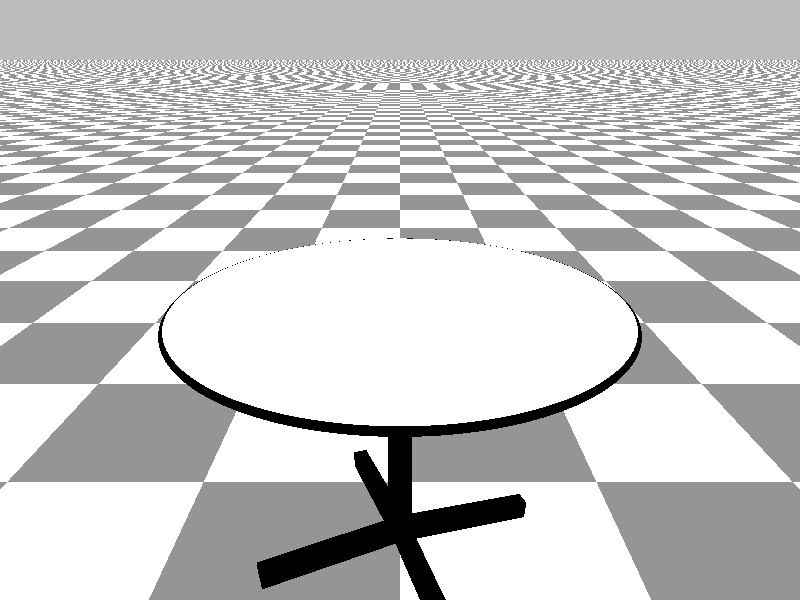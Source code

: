 #version 3.7;

#include "colors.inc"
#include "textures.inc"
#include "finish.inc"

#local debugMode = 1;
#if (debugMode)
    global_settings {
        assumed_gamma 1
        charset utf8
    }
#end

// ----------------------------------------
// RoundTable
// ----------------------------------------

#macro RoundTable(tHeight, tRadio, tThickness)
    #local yTop = tHeight / 2;
    #local fHeight = 3 * tThickness;
    #local fLength = 0.8 * tRadio;
    #local fThickness = 0.08 * tRadio;
    #local sRadio = tRadio * 0.06;
    merge {
        cylinder {
            <0, yTop - tThickness, 0>, <0, yTop, 0>, tRadio
        }
        torus {
            tRadio, tThickness / 2
            texture {
                pigment { Black }
            }
            translate y*(yTop - tThickness/2)
        }
        cylinder {
            <0, yTop - tThickness, 0>, <0, -yTop, 0>, sRadio
            texture {
                pigment { Black }
                finish {
                    specular 0.7
                    roughness 0.02
                    metallic
                }
            }
        }
        #for (I, 0, 3)
            box {
                <-fLength/2, -fHeight/2, -fThickness/2>,
                <fLength/2, fHeight/2, fThickness/2>
                texture {
                    pigment { Black }
                    finish { 
                        specular 0.7
                        roughness 0.02
                        metallic
                    }
                }
                rotate 5 * z
                translate (-fLength/2 + sRadio)*x
                translate (-yTop)*y
                rotate (-20 - (I * 90))*y
            }
        #end
    }
#end

// ----------------------------------------
// Scene
// ----------------------------------------

#if (debugMode)
    camera {
      location <0, 1, -1.5>
      look_at <0, 0, 1>
    }

    background { White * 0.5 }

    light_source { <-1, 2, -2> color White }

    plane {
        y, -1
        texture {
            pigment { checker rgb<0.3, 0.3, 0.3> White }
        }
    }

    object {
        RoundTable(0.8, 0.6, 0.02)
        texture {
            pigment { White }
        }
    }
#end